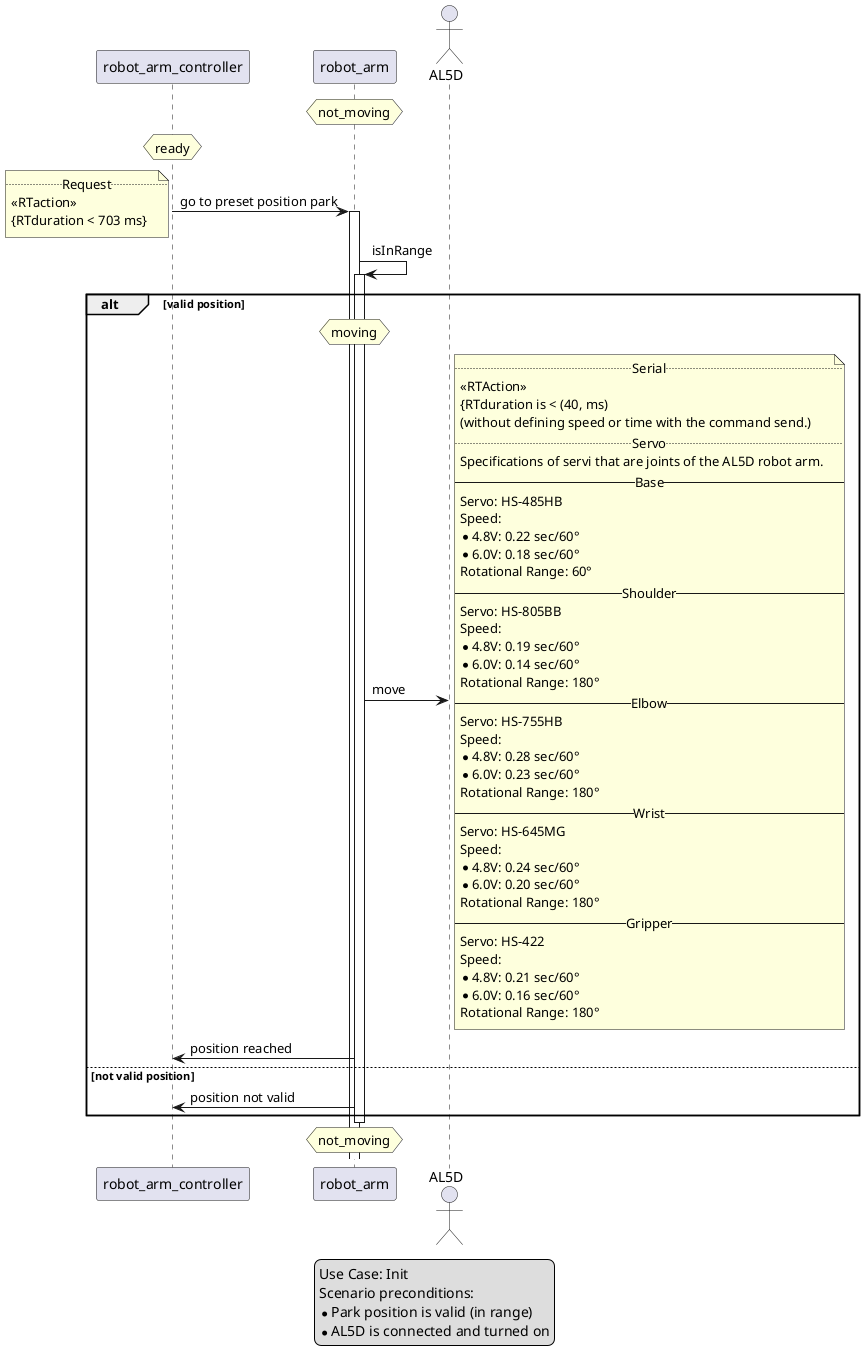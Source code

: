 @startuml init sequence diagram

participant robot_arm_controller
participant robot_arm
actor AL5D

' note "Use Case: Init \n Scenario preconditions: \n- park position valid (in range) \n-AL5D is connected and turned on" AS note_UC

' note "<<RTAction>>\n { RTduration is < (40, ms)" AS note RT_Action_move

hnote over robot_arm : not_moving
hnote over robot_arm_controller : ready
robot_arm_controller -> robot_arm : go to preset position park
note left 
    ..Request..
    <<RTaction>>
    {RTduration < 703 ms}
end note
activate robot_arm
robot_arm -> robot_arm : isInRange
activate robot_arm
alt valid position
    hnote over robot_arm : moving
    robot_arm -> AL5D : move
    note right
        ..Serial..
        <<RTAction>>
        {RTduration is < (40, ms)
        (without defining speed or time with the command send.)
        ..Servo..
        Specifications of servi that are joints of the AL5D robot arm.
        --Base--
        Servo: HS-485HB
        Speed:
        * 4.8V: 0.22 sec/60°
        * 6.0V: 0.18 sec/60°
        Rotational Range: 60°
        --Shoulder--
        Servo: HS-805BB
        Speed: 	
        * 4.8V: 0.19 sec/60°
        * 6.0V: 0.14 sec/60°
        Rotational Range: 180°
        --Elbow--
        Servo: HS-755HB
        Speed: 	
        * 4.8V: 0.28 sec/60°
        * 6.0V: 0.23 sec/60°
        Rotational Range: 180°
        --Wrist--
        Servo: HS-645MG
        Speed: 	
        * 4.8V: 0.24 sec/60°
        * 6.0V: 0.20 sec/60°  
        Rotational Range: 180° 
        --Gripper--
        Servo: HS-422
        Speed: 	
        * 4.8V: 0.21 sec/60°
        * 6.0V: 0.16 sec/60°
        Rotational Range: 180° 
    end note
    robot_arm -> robot_arm_controller : position reached
else not valid position
    robot_arm -> robot_arm_controller : position not valid
end
deactivate robot_arm
hnote over robot_arm : not_moving



legend
    Use Case: Init 
    Scenario preconditions:
    * Park position is valid (in range) 
    * AL5D is connected and turned on
end legend

@enduml